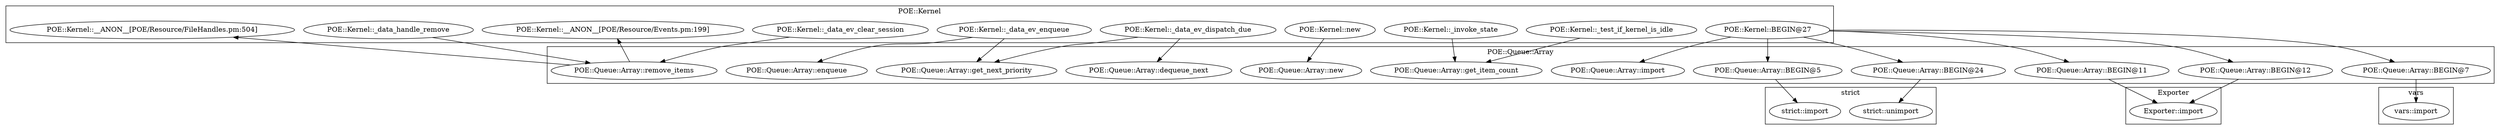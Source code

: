 digraph {
graph [overlap=false]
subgraph cluster_vars {
	label="vars";
	"vars::import";
}
subgraph cluster_POE_Kernel {
	label="POE::Kernel";
	"POE::Kernel::_test_if_kernel_is_idle";
	"POE::Kernel::BEGIN@27";
	"POE::Kernel::_invoke_state";
	"POE::Kernel::_data_ev_clear_session";
	"POE::Kernel::new";
	"POE::Kernel::_data_ev_dispatch_due";
	"POE::Kernel::__ANON__[POE/Resource/Events.pm:199]";
	"POE::Kernel::_data_ev_enqueue";
	"POE::Kernel::_data_handle_remove";
	"POE::Kernel::__ANON__[POE/Resource/FileHandles.pm:504]";
}
subgraph cluster_POE_Queue_Array {
	label="POE::Queue::Array";
	"POE::Queue::Array::import";
	"POE::Queue::Array::enqueue";
	"POE::Queue::Array::BEGIN@5";
	"POE::Queue::Array::get_item_count";
	"POE::Queue::Array::remove_items";
	"POE::Queue::Array::BEGIN@11";
	"POE::Queue::Array::dequeue_next";
	"POE::Queue::Array::BEGIN@7";
	"POE::Queue::Array::get_next_priority";
	"POE::Queue::Array::new";
	"POE::Queue::Array::BEGIN@12";
	"POE::Queue::Array::BEGIN@24";
}
subgraph cluster_strict {
	label="strict";
	"strict::import";
	"strict::unimport";
}
subgraph cluster_Exporter {
	label="Exporter";
	"Exporter::import";
}
"POE::Kernel::_data_handle_remove" -> "POE::Queue::Array::remove_items";
"POE::Kernel::_data_ev_clear_session" -> "POE::Queue::Array::remove_items";
"POE::Kernel::_test_if_kernel_is_idle" -> "POE::Queue::Array::get_item_count";
"POE::Kernel::_invoke_state" -> "POE::Queue::Array::get_item_count";
"POE::Kernel::BEGIN@27" -> "POE::Queue::Array::BEGIN@11";
"POE::Queue::Array::BEGIN@7" -> "vars::import";
"POE::Queue::Array::BEGIN@24" -> "strict::unimport";
"POE::Kernel::BEGIN@27" -> "POE::Queue::Array::import";
"POE::Queue::Array::remove_items" -> "POE::Kernel::__ANON__[POE/Resource/FileHandles.pm:504]";
"POE::Kernel::_data_ev_enqueue" -> "POE::Queue::Array::get_next_priority";
"POE::Kernel::_data_ev_dispatch_due" -> "POE::Queue::Array::get_next_priority";
"POE::Queue::Array::BEGIN@11" -> "Exporter::import";
"POE::Queue::Array::BEGIN@12" -> "Exporter::import";
"POE::Kernel::_data_ev_enqueue" -> "POE::Queue::Array::enqueue";
"POE::Kernel::BEGIN@27" -> "POE::Queue::Array::BEGIN@7";
"POE::Kernel::_data_ev_dispatch_due" -> "POE::Queue::Array::dequeue_next";
"POE::Kernel::BEGIN@27" -> "POE::Queue::Array::BEGIN@12";
"POE::Kernel::BEGIN@27" -> "POE::Queue::Array::BEGIN@24";
"POE::Queue::Array::remove_items" -> "POE::Kernel::__ANON__[POE/Resource/Events.pm:199]";
"POE::Queue::Array::BEGIN@5" -> "strict::import";
"POE::Kernel::BEGIN@27" -> "POE::Queue::Array::BEGIN@5";
"POE::Kernel::new" -> "POE::Queue::Array::new";
}
